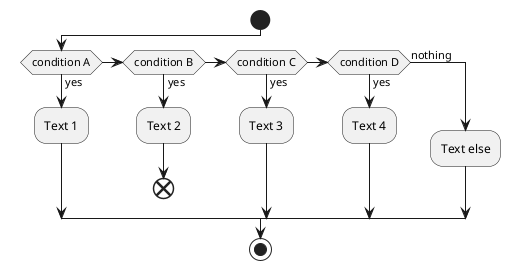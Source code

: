@startuml
start
if (condition A) then (yes)
  :Text 1;
elseif (condition B) then (yes)
  :Text 2;
  end
elseif (condition C) then (yes)
  :Text 3;
elseif (condition D) then (yes)
  :Text 4;
else (nothing)
  :Text else;
endif
stop
@enduml